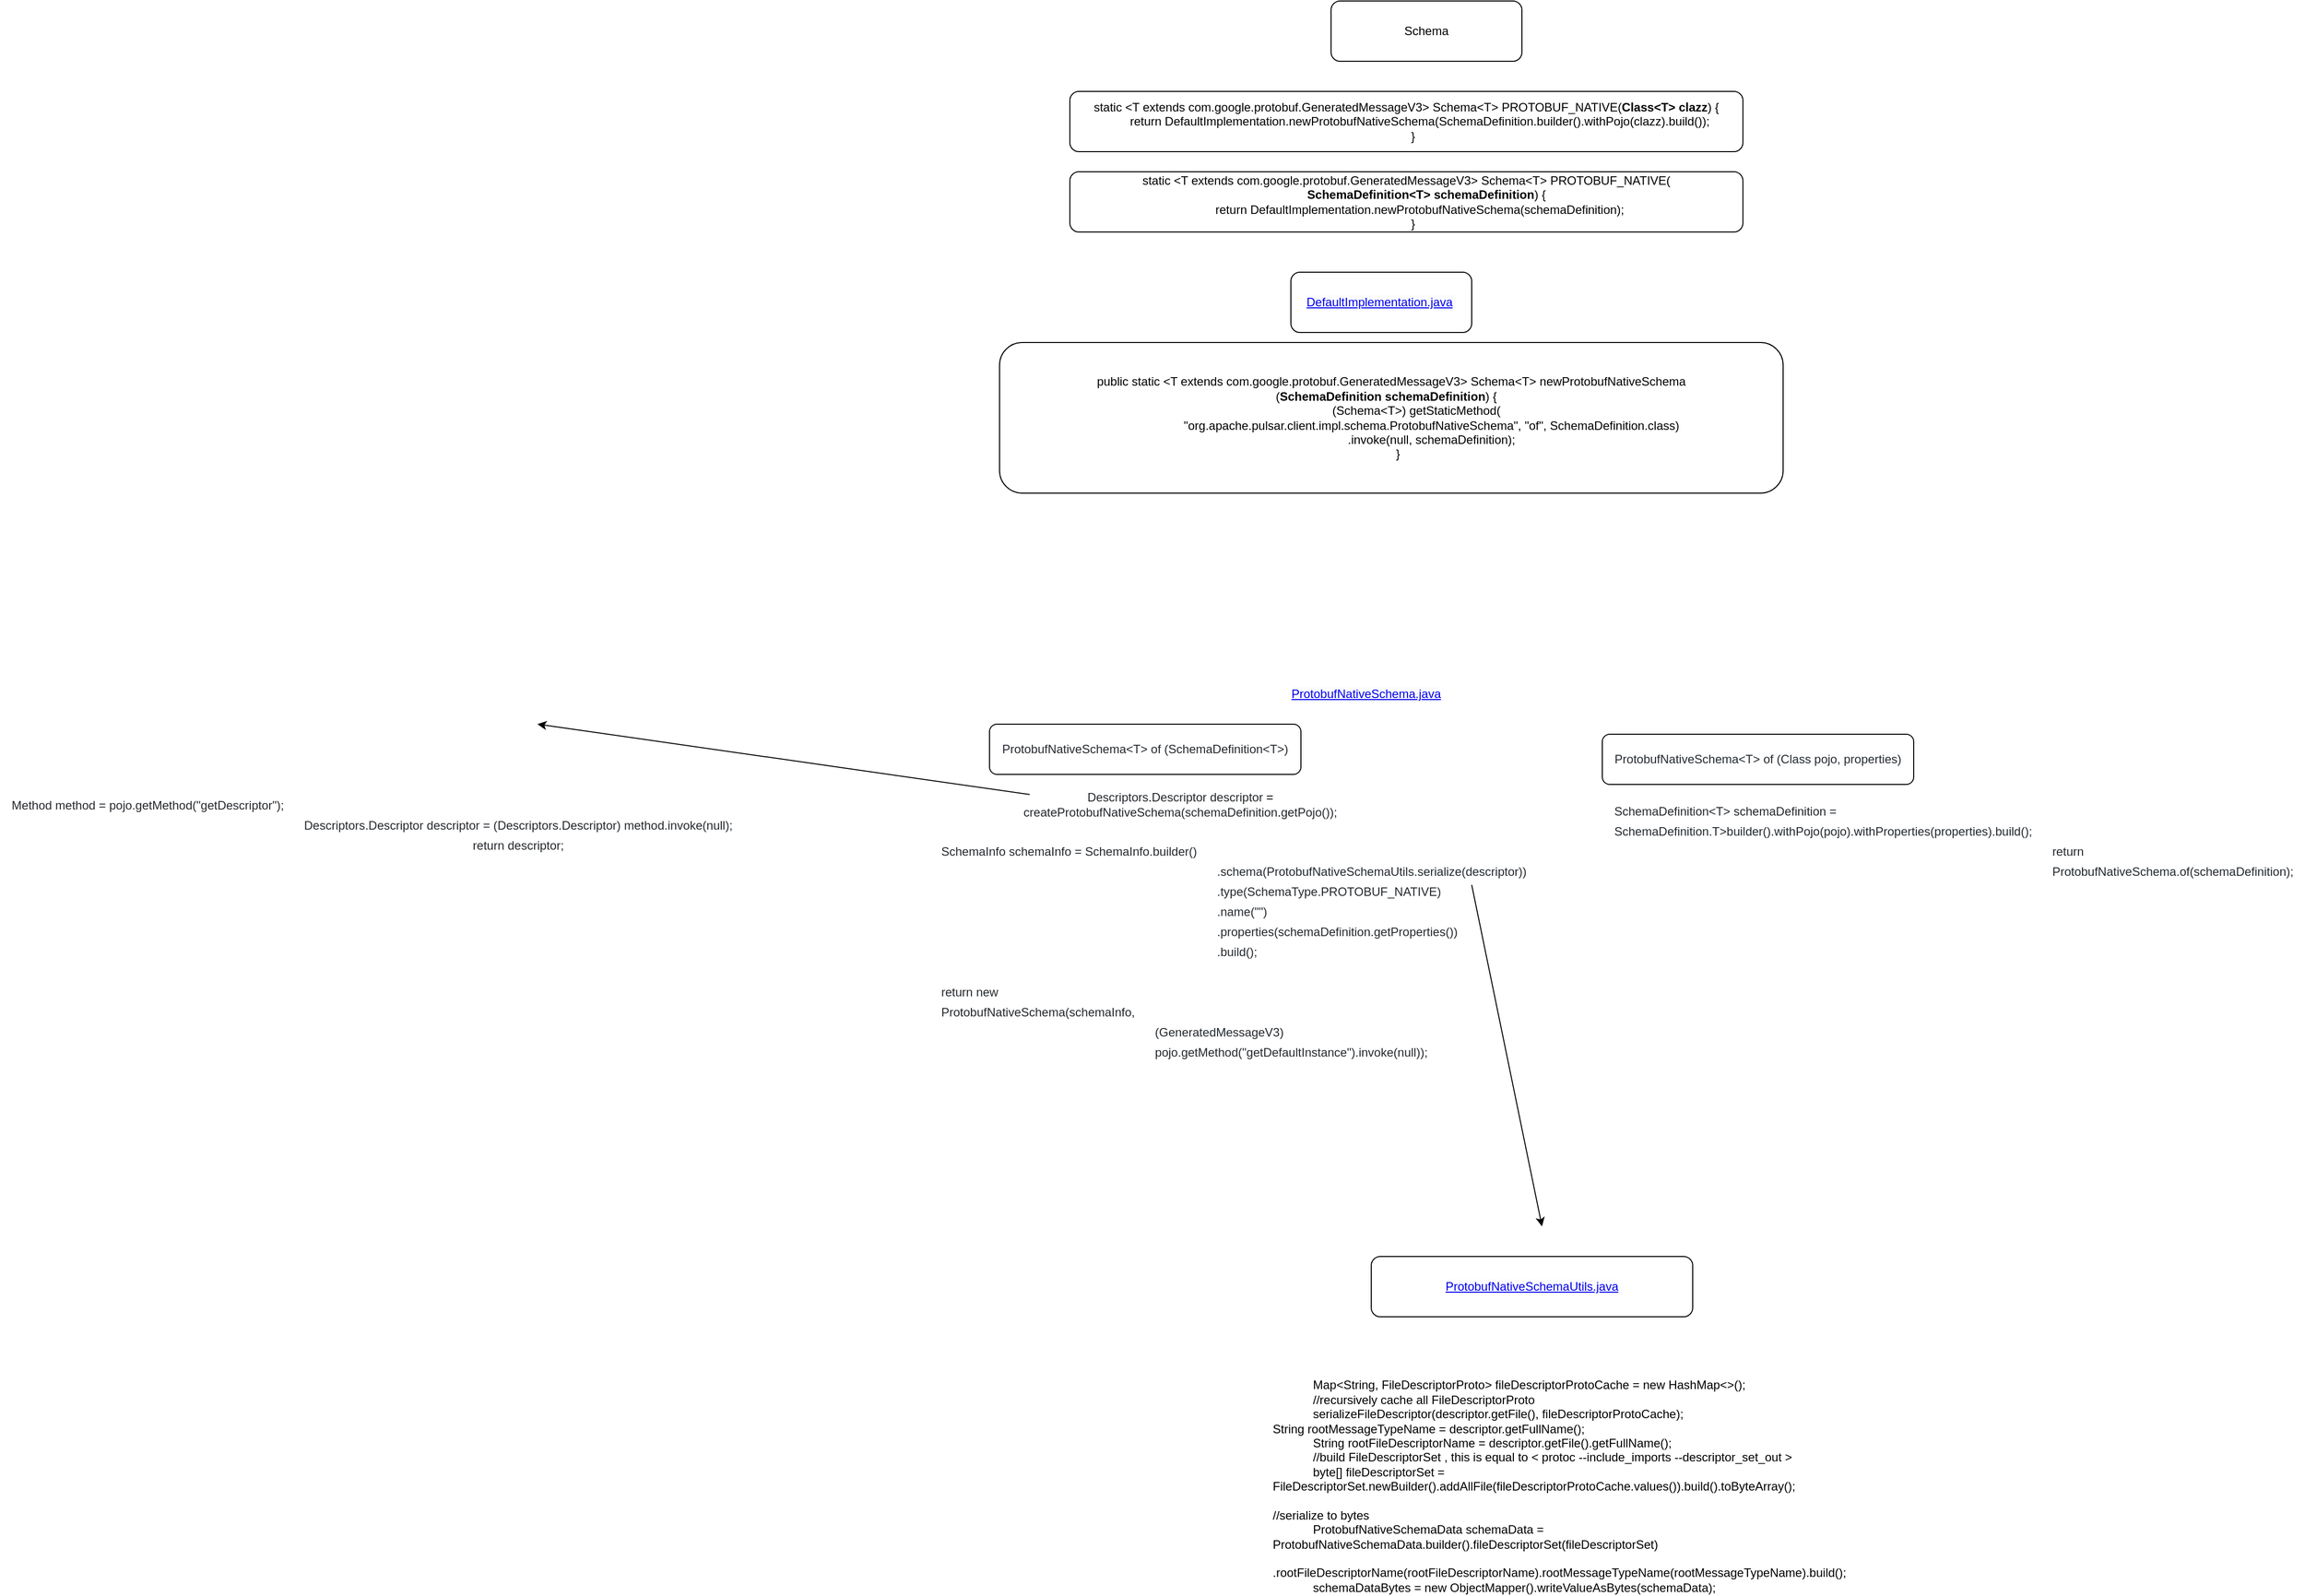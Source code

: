 <mxfile version="13.7.3" type="github">
  <diagram id="Q0m2RmjRIJz71ELetyrk" name="Page-1">
    <mxGraphModel dx="4521" dy="654" grid="1" gridSize="10" guides="1" tooltips="1" connect="1" arrows="1" fold="1" page="1" pageScale="1" pageWidth="3300" pageHeight="2339" math="0" shadow="0">
      <root>
        <mxCell id="0" />
        <mxCell id="1" parent="0" />
        <mxCell id="6mpbJJL6t-vMXSuraPCV-1" value="Schema" style="rounded=1;whiteSpace=wrap;html=1;" vertex="1" parent="1">
          <mxGeometry x="520" y="70" width="190" height="60" as="geometry" />
        </mxCell>
        <mxCell id="6mpbJJL6t-vMXSuraPCV-2" value="&lt;div&gt;static &amp;lt;T extends com.google.protobuf.GeneratedMessageV3&amp;gt; Schema&amp;lt;T&amp;gt; PROTOBUF_NATIVE(&lt;b&gt;Class&amp;lt;T&amp;gt; clazz&lt;/b&gt;) {&lt;/div&gt;&lt;div&gt;&amp;nbsp; &amp;nbsp; &amp;nbsp; &amp;nbsp; return DefaultImplementation.newProtobufNativeSchema(SchemaDefinition.builder().withPojo(clazz).build());&lt;/div&gt;&lt;div&gt;&amp;nbsp; &amp;nbsp; }&lt;/div&gt;" style="rounded=1;whiteSpace=wrap;html=1;" vertex="1" parent="1">
          <mxGeometry x="260" y="160" width="670" height="60" as="geometry" />
        </mxCell>
        <mxCell id="6mpbJJL6t-vMXSuraPCV-3" value="&lt;div&gt;static &amp;lt;T extends com.google.protobuf.GeneratedMessageV3&amp;gt; Schema&amp;lt;T&amp;gt; PROTOBUF_NATIVE(&lt;/div&gt;&lt;div&gt;&amp;nbsp; &amp;nbsp; &amp;nbsp; &amp;nbsp; &amp;nbsp; &amp;nbsp; &lt;b&gt;SchemaDefinition&amp;lt;T&amp;gt; schemaDefinition&lt;/b&gt;) {&lt;/div&gt;&lt;div&gt;&amp;nbsp; &amp;nbsp; &amp;nbsp; &amp;nbsp; return DefaultImplementation.newProtobufNativeSchema(schemaDefinition);&lt;/div&gt;&lt;div&gt;&amp;nbsp; &amp;nbsp; }&lt;/div&gt;" style="rounded=1;whiteSpace=wrap;html=1;" vertex="1" parent="1">
          <mxGeometry x="260" y="240" width="670" height="60" as="geometry" />
        </mxCell>
        <mxCell id="6mpbJJL6t-vMXSuraPCV-4" value="&lt;a title=&quot;pulsar-client-api/src/main/java/org/apache/pulsar/client/internal/DefaultImplementation.java&quot; class=&quot;Link--primary&quot; href=&quot;https://github.com/apache/pulsar/pull/8372/files#diff-56fbb78c5e6f3553c6abb571b3c7d32c5766234fbe3ccfeee4931c840b155562&quot; style=&quot;box-sizing: border-box ; background-color: rgb(250 , 251 , 252) ; font-family: , &amp;#34;consolas&amp;#34; , &amp;#34;liberation mono&amp;#34; , &amp;#34;menlo&amp;#34; , monospace&quot;&gt;DefaultImplementation.java&lt;/a&gt;&lt;span style=&quot;color: rgb(36 , 41 , 46) ; font-family: , &amp;#34;consolas&amp;#34; , &amp;#34;liberation mono&amp;#34; , &amp;#34;menlo&amp;#34; , monospace ; background-color: rgb(250 , 251 , 252)&quot;&gt;&amp;nbsp;&lt;/span&gt;" style="rounded=1;whiteSpace=wrap;html=1;" vertex="1" parent="1">
          <mxGeometry x="480" y="340" width="180" height="60" as="geometry" />
        </mxCell>
        <mxCell id="6mpbJJL6t-vMXSuraPCV-5" value="&lt;div&gt;public static &amp;lt;T extends com.google.protobuf.GeneratedMessageV3&amp;gt; Schema&amp;lt;T&amp;gt; newProtobufNativeSchema&lt;/div&gt;&lt;div&gt;(&lt;span&gt;&lt;b&gt;SchemaDefinition schemaDefinition&lt;/b&gt;) {&lt;/span&gt;&lt;span&gt;&amp;nbsp; &amp;nbsp;&lt;/span&gt;&lt;/div&gt;&lt;div&gt;&amp;nbsp; &amp;nbsp; &amp;nbsp; &amp;nbsp; &amp;nbsp; &amp;nbsp; &amp;nbsp; &amp;nbsp;(Schema&amp;lt;T&amp;gt;) getStaticMethod(&lt;/div&gt;&lt;div&gt;&amp;nbsp; &amp;nbsp; &amp;nbsp; &amp;nbsp; &amp;nbsp; &amp;nbsp; &amp;nbsp; &amp;nbsp; &amp;nbsp; &amp;nbsp; &amp;nbsp; &amp;nbsp; &quot;org.apache.pulsar.client.impl.schema.ProtobufNativeSchema&quot;, &quot;of&quot;, SchemaDefinition.class)&lt;/div&gt;&lt;div&gt;&amp;nbsp; &amp;nbsp; &amp;nbsp; &amp;nbsp; &amp;nbsp; &amp;nbsp; &amp;nbsp; &amp;nbsp; &amp;nbsp; &amp;nbsp; &amp;nbsp; &amp;nbsp; .invoke(null, schemaDefinition);&lt;/div&gt;&lt;div&gt;&amp;nbsp; &amp;nbsp; }&lt;/div&gt;" style="rounded=1;whiteSpace=wrap;html=1;" vertex="1" parent="1">
          <mxGeometry x="190" y="410" width="780" height="150" as="geometry" />
        </mxCell>
        <mxCell id="6mpbJJL6t-vMXSuraPCV-6" value="&lt;a title=&quot;pulsar-client/src/main/java/org/apache/pulsar/client/impl/schema/ProtobufNativeSchema.java&quot; class=&quot;Link--primary&quot; href=&quot;https://github.com/apache/pulsar/pull/8372/files#diff-2307caa16bd34481da63aa37cfa68b7c3c4da0c1bc77126a52c5f3e71e4e9add&quot; style=&quot;box-sizing: border-box ; background-color: rgb(250 , 251 , 252) ; font-family: , &amp;#34;consolas&amp;#34; , &amp;#34;liberation mono&amp;#34; , &amp;#34;menlo&amp;#34; , monospace&quot;&gt;ProtobufNativeSchema.java&lt;/a&gt;" style="text;html=1;strokeColor=none;fillColor=none;align=center;verticalAlign=middle;whiteSpace=wrap;rounded=0;" vertex="1" parent="1">
          <mxGeometry x="440" y="750" width="230" height="20" as="geometry" />
        </mxCell>
        <mxCell id="6mpbJJL6t-vMXSuraPCV-7" value="&lt;span class=&quot;pl-smi&quot; style=&quot;box-sizing: border-box ; color: rgb(36 , 41 , 46) ; font-family: , &amp;#34;consolas&amp;#34; , &amp;#34;liberation mono&amp;#34; , &amp;#34;menlo&amp;#34; , monospace ; background-color: rgb(255 , 255 , 255)&quot;&gt;ProtobufNativeSchema&amp;lt;T&amp;gt; of (SchemaDefinition&amp;lt;T&amp;gt;)&lt;/span&gt;&lt;span style=&quot;color: rgb(36 , 41 , 46) ; font-family: , &amp;#34;consolas&amp;#34; , &amp;#34;liberation mono&amp;#34; , &amp;#34;menlo&amp;#34; , monospace ; background-color: rgb(255 , 255 , 255)&quot;&gt;&lt;/span&gt;" style="rounded=1;whiteSpace=wrap;html=1;" vertex="1" parent="1">
          <mxGeometry x="180" y="790" width="310" height="50" as="geometry" />
        </mxCell>
        <mxCell id="6mpbJJL6t-vMXSuraPCV-9" value="&lt;span class=&quot;pl-smi&quot; style=&quot;box-sizing: border-box ; color: rgb(36 , 41 , 46) ; font-family: , &amp;#34;consolas&amp;#34; , &amp;#34;liberation mono&amp;#34; , &amp;#34;menlo&amp;#34; , monospace ; background-color: rgb(255 , 255 , 255)&quot;&gt;Descriptors&lt;/span&gt;&lt;span class=&quot;pl-k&quot; style=&quot;box-sizing: border-box ; font-family: , &amp;#34;consolas&amp;#34; , &amp;#34;liberation mono&amp;#34; , &amp;#34;menlo&amp;#34; , monospace ; background-color: rgb(255 , 255 , 255)&quot;&gt;.&lt;/span&gt;&lt;span class=&quot;pl-smi&quot; style=&quot;box-sizing: border-box ; color: rgb(36 , 41 , 46) ; font-family: , &amp;#34;consolas&amp;#34; , &amp;#34;liberation mono&amp;#34; , &amp;#34;menlo&amp;#34; , monospace ; background-color: rgb(255 , 255 , 255)&quot;&gt;Descriptor&lt;/span&gt;&lt;span style=&quot;color: rgb(36 , 41 , 46) ; font-family: , &amp;#34;consolas&amp;#34; , &amp;#34;liberation mono&amp;#34; , &amp;#34;menlo&amp;#34; , monospace ; background-color: rgb(255 , 255 , 255)&quot;&gt; descriptor &lt;/span&gt;&lt;span class=&quot;pl-k&quot; style=&quot;box-sizing: border-box ; font-family: , &amp;#34;consolas&amp;#34; , &amp;#34;liberation mono&amp;#34; , &amp;#34;menlo&amp;#34; , monospace ; background-color: rgb(255 , 255 , 255)&quot;&gt;=&lt;/span&gt;&lt;span style=&quot;color: rgb(36 , 41 , 46) ; font-family: , &amp;#34;consolas&amp;#34; , &amp;#34;liberation mono&amp;#34; , &amp;#34;menlo&amp;#34; , monospace ; background-color: rgb(255 , 255 , 255)&quot;&gt; createProtobufNativeSchema(schemaDefinition&lt;/span&gt;&lt;span class=&quot;pl-k&quot; style=&quot;box-sizing: border-box ; font-family: , &amp;#34;consolas&amp;#34; , &amp;#34;liberation mono&amp;#34; , &amp;#34;menlo&amp;#34; , monospace ; background-color: rgb(255 , 255 , 255)&quot;&gt;.&lt;/span&gt;&lt;span style=&quot;color: rgb(36 , 41 , 46) ; font-family: , &amp;#34;consolas&amp;#34; , &amp;#34;liberation mono&amp;#34; , &amp;#34;menlo&amp;#34; , monospace ; background-color: rgb(255 , 255 , 255)&quot;&gt;getPojo());&lt;/span&gt;" style="text;html=1;strokeColor=none;fillColor=none;align=center;verticalAlign=middle;whiteSpace=wrap;rounded=0;" vertex="1" parent="1">
          <mxGeometry x="350" y="860" width="40" height="20" as="geometry" />
        </mxCell>
        <mxCell id="6mpbJJL6t-vMXSuraPCV-10" value="&lt;table class=&quot;highlight tab-size js-file-line-container&quot; style=&quot;box-sizing: border-box ; border-spacing: 0px ; border-collapse: collapse ; color: rgb(36 , 41 , 46) ; font-size: 14px ; font-style: normal ; font-weight: 400 ; letter-spacing: normal ; text-transform: none ; word-spacing: 0px ; background-color: rgb(255 , 255 , 255)&quot;&gt;&lt;tbody style=&quot;box-sizing: border-box&quot;&gt;&lt;tr style=&quot;box-sizing: border-box&quot;&gt;&lt;td id=&quot;LC128&quot; class=&quot;blob-code blob-code-inner js-file-line&quot; style=&quot;box-sizing: border-box ; padding: 0px 10px ; position: relative ; line-height: 20px ; vertical-align: top ; overflow: visible ; font-size: 12px ; overflow-wrap: normal&quot;&gt;&lt;span class=&quot;pl-smi&quot; style=&quot;box-sizing: border-box&quot;&gt;SchemaInfo&amp;nbsp;&lt;/span&gt;schemaInfo&amp;nbsp;&lt;span class=&quot;pl-k&quot; style=&quot;box-sizing: border-box&quot;&gt;=&amp;nbsp;&lt;/span&gt;&lt;span class=&quot;pl-smi&quot; style=&quot;box-sizing: border-box&quot;&gt;SchemaInfo&lt;/span&gt;&lt;span class=&quot;pl-k&quot; style=&quot;box-sizing: border-box&quot;&gt;.&lt;/span&gt;builder()&lt;/td&gt;&lt;/tr&gt;&lt;tr style=&quot;box-sizing: border-box&quot;&gt;&lt;td id=&quot;L129&quot; class=&quot;blob-num js-line-number&quot; style=&quot;box-sizing: border-box ; padding: 0px 10px ; width: 50px ; min-width: 50px ; font-size: 12px ; line-height: 20px ; text-align: right ; vertical-align: top ; cursor: pointer&quot;&gt;&lt;/td&gt;&lt;td id=&quot;LC129&quot; class=&quot;blob-code blob-code-inner js-file-line&quot; style=&quot;box-sizing: border-box ; padding: 0px 10px ; position: relative ; line-height: 20px ; vertical-align: top ; overflow: visible ; font-size: 12px ; overflow-wrap: normal&quot;&gt;                .schema(&lt;span class=&quot;pl-smi&quot; style=&quot;box-sizing: border-box&quot;&gt;ProtobufNativeSchemaUtils&lt;/span&gt;&lt;span class=&quot;pl-k&quot; style=&quot;box-sizing: border-box&quot;&gt;.&lt;/span&gt;serialize(descriptor))&lt;/td&gt;&lt;/tr&gt;&lt;tr style=&quot;box-sizing: border-box&quot;&gt;&lt;td id=&quot;L130&quot; class=&quot;blob-num js-line-number&quot; style=&quot;box-sizing: border-box ; padding: 0px 10px ; width: 50px ; min-width: 50px ; font-size: 12px ; line-height: 20px ; text-align: right ; vertical-align: top ; cursor: pointer&quot;&gt;&lt;/td&gt;&lt;td id=&quot;LC130&quot; class=&quot;blob-code blob-code-inner js-file-line&quot; style=&quot;box-sizing: border-box ; padding: 0px 10px ; position: relative ; line-height: 20px ; vertical-align: top ; overflow: visible ; font-size: 12px ; overflow-wrap: normal&quot;&gt;                .type(&lt;span class=&quot;pl-smi&quot; style=&quot;box-sizing: border-box&quot;&gt;SchemaType&lt;/span&gt;&lt;span class=&quot;pl-c1&quot; style=&quot;box-sizing: border-box&quot;&gt;&lt;span class=&quot;pl-k&quot; style=&quot;box-sizing: border-box&quot;&gt;.&lt;/span&gt;PROTOBUF_NATIVE&lt;/span&gt;)&lt;/td&gt;&lt;/tr&gt;&lt;tr style=&quot;box-sizing: border-box&quot;&gt;&lt;td id=&quot;L131&quot; class=&quot;blob-num js-line-number&quot; style=&quot;box-sizing: border-box ; padding: 0px 10px ; width: 50px ; min-width: 50px ; font-size: 12px ; line-height: 20px ; text-align: right ; vertical-align: top ; cursor: pointer&quot;&gt;&lt;/td&gt;&lt;td id=&quot;LC131&quot; class=&quot;blob-code blob-code-inner js-file-line&quot; style=&quot;box-sizing: border-box ; padding: 0px 10px ; position: relative ; line-height: 20px ; vertical-align: top ; overflow: visible ; font-size: 12px ; overflow-wrap: normal&quot;&gt;                .name(&lt;span class=&quot;pl-s&quot; style=&quot;box-sizing: border-box&quot;&gt;&lt;span class=&quot;pl-pds&quot; style=&quot;box-sizing: border-box&quot;&gt;&quot;&lt;/span&gt;&lt;span class=&quot;pl-pds&quot; style=&quot;box-sizing: border-box&quot;&gt;&quot;&lt;/span&gt;&lt;/span&gt;)&lt;/td&gt;&lt;/tr&gt;&lt;tr style=&quot;box-sizing: border-box&quot;&gt;&lt;td id=&quot;L132&quot; class=&quot;blob-num js-line-number&quot; style=&quot;box-sizing: border-box ; padding: 0px 10px ; width: 50px ; min-width: 50px ; font-size: 12px ; line-height: 20px ; text-align: right ; vertical-align: top ; cursor: pointer&quot;&gt;&lt;/td&gt;&lt;td id=&quot;LC132&quot; class=&quot;blob-code blob-code-inner js-file-line&quot; style=&quot;box-sizing: border-box ; padding: 0px 10px ; position: relative ; line-height: 20px ; vertical-align: top ; overflow: visible ; font-size: 12px ; overflow-wrap: normal&quot;&gt;                .properties(schemaDefinition&lt;span class=&quot;pl-k&quot; style=&quot;box-sizing: border-box&quot;&gt;.&lt;/span&gt;getProperties())&lt;/td&gt;&lt;/tr&gt;&lt;tr style=&quot;box-sizing: border-box&quot;&gt;&lt;td id=&quot;L133&quot; class=&quot;blob-num js-line-number&quot; style=&quot;box-sizing: border-box ; padding: 0px 10px ; width: 50px ; min-width: 50px ; font-size: 12px ; line-height: 20px ; text-align: right ; vertical-align: top ; cursor: pointer&quot;&gt;&lt;/td&gt;&lt;td id=&quot;LC133&quot; class=&quot;blob-code blob-code-inner js-file-line&quot; style=&quot;box-sizing: border-box ; padding: 0px 10px ; position: relative ; line-height: 20px ; vertical-align: top ; overflow: visible ; font-size: 12px ; overflow-wrap: normal&quot;&gt;                .build();&lt;/td&gt;&lt;/tr&gt;&lt;/tbody&gt;&lt;/table&gt;" style="text;whiteSpace=wrap;html=1;" vertex="1" parent="1">
          <mxGeometry x="120" y="900" width="550" height="180" as="geometry" />
        </mxCell>
        <mxCell id="6mpbJJL6t-vMXSuraPCV-11" value="&lt;table class=&quot;highlight tab-size js-file-line-container&quot; style=&quot;box-sizing: border-box; border-spacing: 0px; border-collapse: collapse; color: rgb(36, 41, 46); font-size: 14px; font-style: normal; font-weight: 400; letter-spacing: normal; text-transform: none; word-spacing: 0px; background-color: rgb(255, 255, 255);&quot;&gt;&lt;tbody style=&quot;box-sizing: border-box&quot;&gt;&lt;tr style=&quot;box-sizing: border-box&quot;&gt;&lt;td id=&quot;LC135&quot; class=&quot;blob-code blob-code-inner js-file-line&quot; style=&quot;box-sizing: border-box; padding: 0px 10px; position: relative; line-height: 20px; vertical-align: top; overflow: visible; font-size: 12px; overflow-wrap: normal;&quot;&gt;&lt;span class=&quot;pl-k&quot; style=&quot;box-sizing: border-box&quot;&gt;return&lt;/span&gt; &lt;span class=&quot;pl-k&quot; style=&quot;box-sizing: border-box&quot;&gt;new&lt;/span&gt; &lt;span class=&quot;pl-smi&quot; style=&quot;box-sizing: border-box&quot;&gt;ProtobufNativeSchema&lt;/span&gt;(schemaInfo,&lt;/td&gt;&lt;/tr&gt;&lt;tr style=&quot;box-sizing: border-box&quot;&gt;&lt;td id=&quot;L136&quot; class=&quot;blob-num js-line-number&quot; style=&quot;box-sizing: border-box; padding: 0px 10px; width: 50px; min-width: 50px; font-size: 12px; line-height: 20px; text-align: right; vertical-align: top; cursor: pointer;&quot;&gt;&lt;/td&gt;&lt;td id=&quot;LC136&quot; class=&quot;blob-code blob-code-inner js-file-line&quot; style=&quot;box-sizing: border-box; padding: 0px 10px; position: relative; line-height: 20px; vertical-align: top; overflow: visible; font-size: 12px; overflow-wrap: normal;&quot;&gt;                    (&lt;span class=&quot;pl-smi&quot; style=&quot;box-sizing: border-box&quot;&gt;GeneratedMessageV3&lt;/span&gt;) pojo&lt;span class=&quot;pl-k&quot; style=&quot;box-sizing: border-box&quot;&gt;.&lt;/span&gt;getMethod(&lt;span class=&quot;pl-s&quot; style=&quot;box-sizing: border-box&quot;&gt;&lt;span class=&quot;pl-pds&quot; style=&quot;box-sizing: border-box&quot;&gt;&quot;&lt;/span&gt;getDefaultInstance&lt;span class=&quot;pl-pds&quot; style=&quot;box-sizing: border-box&quot;&gt;&quot;&lt;/span&gt;&lt;/span&gt;)&lt;span class=&quot;pl-k&quot; style=&quot;box-sizing: border-box&quot;&gt;.&lt;/span&gt;invoke(&lt;span class=&quot;pl-c1&quot; style=&quot;box-sizing: border-box&quot;&gt;null&lt;/span&gt;));&lt;/td&gt;&lt;/tr&gt;&lt;/tbody&gt;&lt;/table&gt;" style="text;whiteSpace=wrap;html=1;" vertex="1" parent="1">
          <mxGeometry x="120" y="1040" width="550" height="100" as="geometry" />
        </mxCell>
        <mxCell id="6mpbJJL6t-vMXSuraPCV-12" value="&lt;span class=&quot;pl-smi&quot; style=&quot;box-sizing: border-box ; color: rgb(36 , 41 , 46) ; font-family: , &amp;#34;consolas&amp;#34; , &amp;#34;liberation mono&amp;#34; , &amp;#34;menlo&amp;#34; , monospace ; background-color: rgb(255 , 255 , 255)&quot;&gt;ProtobufNativeSchema&amp;lt;T&amp;gt; of (Class pojo, properties)&lt;/span&gt;&lt;span style=&quot;color: rgb(36 , 41 , 46) ; font-family: , &amp;#34;consolas&amp;#34; , &amp;#34;liberation mono&amp;#34; , &amp;#34;menlo&amp;#34; , monospace ; background-color: rgb(255 , 255 , 255)&quot;&gt;&lt;/span&gt;" style="rounded=1;whiteSpace=wrap;html=1;" vertex="1" parent="1">
          <mxGeometry x="790" y="800" width="310" height="50" as="geometry" />
        </mxCell>
        <mxCell id="6mpbJJL6t-vMXSuraPCV-14" value="&lt;table class=&quot;highlight tab-size js-file-line-container&quot; style=&quot;box-sizing: border-box ; border-spacing: 0px ; border-collapse: collapse ; color: rgb(36 , 41 , 46) ; font-size: 14px ; font-style: normal ; font-weight: 400 ; letter-spacing: normal ; text-transform: none ; word-spacing: 0px ; background-color: rgb(255 , 255 , 255)&quot;&gt;&lt;tbody style=&quot;box-sizing: border-box&quot;&gt;&lt;tr style=&quot;box-sizing: border-box&quot;&gt;&lt;td id=&quot;LC115&quot; class=&quot;blob-code blob-code-inner js-file-line&quot; style=&quot;box-sizing: border-box ; padding: 0px 10px ; position: relative ; line-height: 20px ; vertical-align: top ; overflow: visible ; font-size: 12px ; overflow-wrap: normal&quot;&gt; &lt;span class=&quot;pl-k&quot; style=&quot;box-sizing: border-box&quot;&gt;SchemaDefinition&amp;lt;&lt;span class=&quot;pl-smi&quot; style=&quot;box-sizing: border-box&quot;&gt;T&lt;/span&gt;&amp;gt;&lt;/span&gt; schemaDefinition &lt;span class=&quot;pl-k&quot; style=&quot;box-sizing: border-box&quot;&gt;=&lt;/span&gt; &lt;span class=&quot;pl-smi&quot; style=&quot;box-sizing: border-box&quot;&gt;SchemaDefinition&lt;/span&gt;&lt;span class=&quot;pl-k&quot; style=&quot;box-sizing: border-box&quot;&gt;.&lt;/span&gt;&lt;span class=&quot;pl-smi&quot; style=&quot;box-sizing: border-box&quot;&gt;T&lt;/span&gt;&lt;span class=&quot;pl-k&quot; style=&quot;box-sizing: border-box&quot;&gt;&amp;gt;&lt;/span&gt;builder()&lt;span class=&quot;pl-k&quot; style=&quot;box-sizing: border-box&quot;&gt;.&lt;/span&gt;withPojo(pojo)&lt;span class=&quot;pl-k&quot; style=&quot;box-sizing: border-box&quot;&gt;.&lt;/span&gt;withProperties(properties)&lt;span class=&quot;pl-k&quot; style=&quot;box-sizing: border-box&quot;&gt;.&lt;/span&gt;build();&lt;/td&gt;&lt;/tr&gt;&lt;tr style=&quot;box-sizing: border-box&quot;&gt;&lt;td id=&quot;L116&quot; class=&quot;blob-num js-line-number&quot; style=&quot;box-sizing: border-box ; padding: 0px 10px ; width: 50px ; min-width: 50px ; font-size: 12px ; line-height: 20px ; text-align: right ; vertical-align: top ; cursor: pointer&quot;&gt;&lt;/td&gt;&lt;td id=&quot;LC116&quot; class=&quot;blob-code blob-code-inner js-file-line&quot; style=&quot;box-sizing: border-box ; padding: 0px 10px ; position: relative ; line-height: 20px ; vertical-align: top ; overflow: visible ; font-size: 12px ; overflow-wrap: normal&quot;&gt;        &lt;span class=&quot;pl-k&quot; style=&quot;box-sizing: border-box&quot;&gt;return&lt;/span&gt; &lt;span class=&quot;pl-smi&quot; style=&quot;box-sizing: border-box&quot;&gt;ProtobufNativeSchema&lt;/span&gt;&lt;span class=&quot;pl-k&quot; style=&quot;box-sizing: border-box&quot;&gt;.&lt;/span&gt;of(schemaDefinition);&lt;/td&gt;&lt;/tr&gt;&lt;/tbody&gt;&lt;/table&gt;" style="text;whiteSpace=wrap;html=1;" vertex="1" parent="1">
          <mxGeometry x="790" y="860" width="550" height="100" as="geometry" />
        </mxCell>
        <mxCell id="6mpbJJL6t-vMXSuraPCV-16" value="&#xa;&#xa;&lt;table class=&quot;highlight tab-size js-file-line-container&quot; style=&quot;box-sizing: border-box; border-spacing: 0px; border-collapse: collapse; color: rgb(36, 41, 46); font-size: 14px; font-style: normal; font-weight: 400; letter-spacing: normal; text-transform: none; word-spacing: 0px; background-color: rgb(255, 255, 255);&quot;&gt;&lt;tbody style=&quot;box-sizing: border-box&quot;&gt;&lt;tr style=&quot;box-sizing: border-box&quot;&gt;&lt;td id=&quot;LC63&quot; class=&quot;blob-code blob-code-inner js-file-line&quot; style=&quot;box-sizing: border-box; padding: 0px 10px; position: relative; line-height: 20px; vertical-align: top; overflow: visible; font-size: 12px; overflow-wrap: normal;&quot;&gt; &lt;span class=&quot;pl-smi&quot; style=&quot;box-sizing: border-box&quot;&gt;Method&lt;/span&gt; method &lt;span class=&quot;pl-k&quot; style=&quot;box-sizing: border-box&quot;&gt;=&lt;/span&gt; pojo&lt;span class=&quot;pl-k&quot; style=&quot;box-sizing: border-box&quot;&gt;.&lt;/span&gt;getMethod(&lt;span class=&quot;pl-s&quot; style=&quot;box-sizing: border-box&quot;&gt;&lt;span class=&quot;pl-pds&quot; style=&quot;box-sizing: border-box&quot;&gt;&quot;&lt;/span&gt;getDescriptor&lt;span class=&quot;pl-pds&quot; style=&quot;box-sizing: border-box&quot;&gt;&quot;&lt;/span&gt;&lt;/span&gt;);&lt;/td&gt;&lt;/tr&gt;&lt;tr style=&quot;box-sizing: border-box&quot;&gt;&lt;td id=&quot;L64&quot; class=&quot;blob-num js-line-number&quot; style=&quot;box-sizing: border-box; padding: 0px 10px; width: 50px; min-width: 50px; font-size: 12px; line-height: 20px; text-align: right; vertical-align: top; cursor: pointer;&quot;&gt;&lt;/td&gt;&lt;td id=&quot;LC64&quot; class=&quot;blob-code blob-code-inner js-file-line&quot; style=&quot;box-sizing: border-box; padding: 0px 10px; position: relative; line-height: 20px; vertical-align: top; overflow: visible; font-size: 12px; overflow-wrap: normal;&quot;&gt;            &lt;span class=&quot;pl-smi&quot; style=&quot;box-sizing: border-box&quot;&gt;Descriptors&lt;/span&gt;&lt;span class=&quot;pl-k&quot; style=&quot;box-sizing: border-box&quot;&gt;.&lt;/span&gt;&lt;span class=&quot;pl-smi&quot; style=&quot;box-sizing: border-box&quot;&gt;Descriptor&lt;/span&gt; descriptor &lt;span class=&quot;pl-k&quot; style=&quot;box-sizing: border-box&quot;&gt;=&lt;/span&gt; (&lt;span class=&quot;pl-smi&quot; style=&quot;box-sizing: border-box&quot;&gt;Descriptors&lt;/span&gt;&lt;span class=&quot;pl-k&quot; style=&quot;box-sizing: border-box&quot;&gt;.&lt;/span&gt;&lt;span class=&quot;pl-smi&quot; style=&quot;box-sizing: border-box&quot;&gt;Descriptor&lt;/span&gt;) method&lt;span class=&quot;pl-k&quot; style=&quot;box-sizing: border-box&quot;&gt;.&lt;/span&gt;invoke(&lt;span class=&quot;pl-c1&quot; style=&quot;box-sizing: border-box&quot;&gt;null&lt;/span&gt;);&lt;/td&gt;&lt;/tr&gt;&lt;tr style=&quot;box-sizing: border-box&quot;&gt;&lt;td id=&quot;L65&quot; class=&quot;blob-num js-line-number&quot; style=&quot;box-sizing: border-box; padding: 0px 10px; width: 50px; min-width: 50px; font-size: 12px; line-height: 20px; text-align: right; vertical-align: top; cursor: pointer;&quot;&gt;&lt;/td&gt;&lt;td id=&quot;LC65&quot; class=&quot;blob-code blob-code-inner js-file-line&quot; style=&quot;box-sizing: border-box; padding: 0px 10px; position: relative; line-height: 20px; vertical-align: top; overflow: visible; font-size: 12px; overflow-wrap: normal;&quot;&gt;            &lt;span class=&quot;pl-k&quot; style=&quot;box-sizing: border-box&quot;&gt;return&lt;/span&gt; descriptor;&lt;/td&gt;&lt;/tr&gt;&lt;/tbody&gt;&lt;/table&gt;&#xa;&#xa;" style="endArrow=classic;html=1;" edge="1" parent="1">
          <mxGeometry x="1" y="341" width="50" height="50" relative="1" as="geometry">
            <mxPoint x="220" y="860" as="sourcePoint" />
            <mxPoint x="-270" y="790" as="targetPoint" />
            <mxPoint x="-117" y="-238" as="offset" />
          </mxGeometry>
        </mxCell>
        <mxCell id="6mpbJJL6t-vMXSuraPCV-17" value="" style="endArrow=classic;html=1;" edge="1" parent="1">
          <mxGeometry width="50" height="50" relative="1" as="geometry">
            <mxPoint x="660" y="950" as="sourcePoint" />
            <mxPoint x="730" y="1290" as="targetPoint" />
          </mxGeometry>
        </mxCell>
        <mxCell id="6mpbJJL6t-vMXSuraPCV-19" value="&lt;a title=&quot;pulsar-client/src/main/java/org/apache/pulsar/client/impl/schema/ProtobufNativeSchemaUtils.java&quot; class=&quot;Link--primary&quot; href=&quot;https://github.com/apache/pulsar/pull/8372/files#diff-3e61989ee9b0f9593f14a51289c7d5bbe869c4ab742eb54689db63df493a2d96&quot; style=&quot;box-sizing: border-box ; background-color: rgb(250 , 251 , 252) ; font-family: , &amp;#34;consolas&amp;#34; , &amp;#34;liberation mono&amp;#34; , &amp;#34;menlo&amp;#34; , monospace&quot;&gt;ProtobufNativeSchemaUtils.java&lt;/a&gt;" style="rounded=1;whiteSpace=wrap;html=1;" vertex="1" parent="1">
          <mxGeometry x="560" y="1320" width="320" height="60" as="geometry" />
        </mxCell>
        <mxCell id="6mpbJJL6t-vMXSuraPCV-20" value="&lt;div&gt;&lt;br&gt;&lt;/div&gt;&lt;div&gt;&amp;nbsp; &amp;nbsp; &amp;nbsp; &amp;nbsp; &amp;nbsp; &amp;nbsp; Map&amp;lt;String, FileDescriptorProto&amp;gt; fileDescriptorProtoCache = new HashMap&amp;lt;&amp;gt;();&lt;/div&gt;&lt;div&gt;&amp;nbsp; &amp;nbsp; &amp;nbsp; &amp;nbsp; &amp;nbsp; &amp;nbsp; //recursively cache all FileDescriptorProto&lt;/div&gt;&lt;div&gt;&amp;nbsp; &amp;nbsp; &amp;nbsp; &amp;nbsp; &amp;nbsp; &amp;nbsp; serializeFileDescriptor(descriptor.getFile(), fileDescriptorProtoCache);&lt;/div&gt;&lt;div&gt;&lt;div&gt;String rootMessageTypeName = descriptor.getFullName();&lt;/div&gt;&lt;div&gt;&amp;nbsp; &amp;nbsp; &amp;nbsp; &amp;nbsp; &amp;nbsp; &amp;nbsp; String rootFileDescriptorName = descriptor.getFile().getFullName();&lt;/div&gt;&lt;div&gt;&amp;nbsp; &amp;nbsp; &amp;nbsp; &amp;nbsp; &amp;nbsp; &amp;nbsp; //build FileDescriptorSet , this is equal to &amp;lt; protoc --include_imports --descriptor_set_out &amp;gt;&lt;/div&gt;&lt;div&gt;&amp;nbsp; &amp;nbsp; &amp;nbsp; &amp;nbsp; &amp;nbsp; &amp;nbsp; byte[] fileDescriptorSet = FileDescriptorSet.newBuilder().addAllFile(fileDescriptorProtoCache.values()).build().toByteArray();&lt;/div&gt;&lt;/div&gt;&lt;div&gt;&lt;br&gt;&lt;/div&gt;&lt;div&gt;&lt;div&gt;//serialize to bytes&lt;/div&gt;&lt;div&gt;&amp;nbsp; &amp;nbsp; &amp;nbsp; &amp;nbsp; &amp;nbsp; &amp;nbsp; ProtobufNativeSchemaData schemaData = ProtobufNativeSchemaData.builder().fileDescriptorSet(fileDescriptorSet)&lt;/div&gt;&lt;div&gt;&amp;nbsp; &amp;nbsp; &amp;nbsp; &amp;nbsp; &amp;nbsp; &amp;nbsp; &amp;nbsp; &amp;nbsp; &amp;nbsp; &amp;nbsp; .rootFileDescriptorName(rootFileDescriptorName).rootMessageTypeName(rootMessageTypeName).build();&lt;/div&gt;&lt;div&gt;&amp;nbsp; &amp;nbsp; &amp;nbsp; &amp;nbsp; &amp;nbsp; &amp;nbsp; schemaDataBytes = new ObjectMapper().writeValueAsBytes(schemaData);&lt;/div&gt;&lt;/div&gt;" style="text;whiteSpace=wrap;html=1;" vertex="1" parent="1">
          <mxGeometry x="460" y="1420" width="550" height="210" as="geometry" />
        </mxCell>
      </root>
    </mxGraphModel>
  </diagram>
</mxfile>
